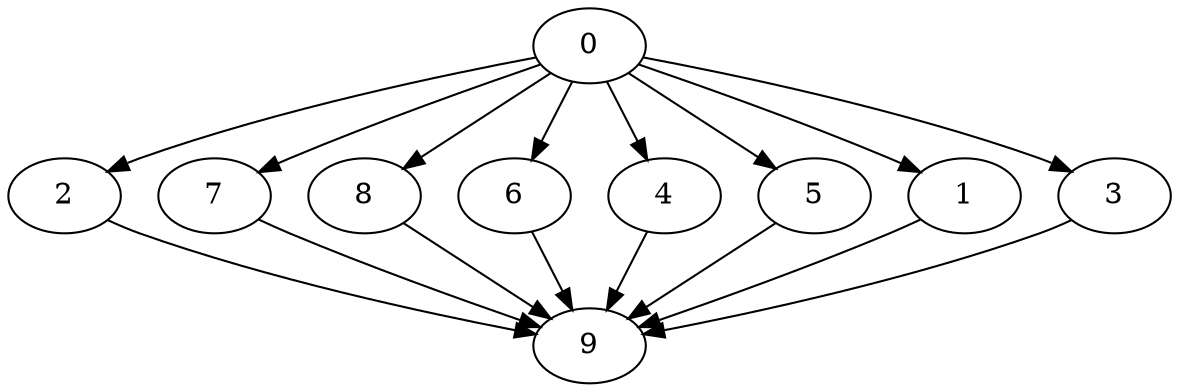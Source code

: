 digraph "Fork_Join_Nodes_10_CCR_9.95_WeightType_Random" {
	graph ["Duplicate states"=0,
		GraphType=F_J,
		"Max states in OPEN"=0,
		Modes="120000ms; topo-ordered tasks, ; Pruning: task equivalence, fixed order ready list, ; F-value: ; Optimisation: best schedule length (\
SL) optimisation on equal, ",
		NumberOfTasks=10,
		"Pruned using list schedule length"=2776,
		"States removed from OPEN"=0,
		TargetSystem="Homogeneous-4",
		"Time to schedule (ms)"=142,
		"Total idle time"=97,
		"Total schedule length"=61,
		"Total sequential time"=61,
		"Total states created"=3748
	];
	0	["Finish time"=10,
		Processor=0,
		"Start time"=0,
		Weight=10];
	2	["Finish time"=17,
		Processor=0,
		"Start time"=10,
		Weight=7];
	0 -> 2	[Weight=22];
	7	["Finish time"=26,
		Processor=0,
		"Start time"=17,
		Weight=9];
	0 -> 7	[Weight=33];
	8	["Finish time"=28,
		Processor=0,
		"Start time"=26,
		Weight=2];
	0 -> 8	[Weight=44];
	6	["Finish time"=34,
		Processor=0,
		"Start time"=28,
		Weight=6];
	0 -> 6	[Weight=33];
	4	["Finish time"=43,
		Processor=0,
		"Start time"=34,
		Weight=9];
	0 -> 4	[Weight=50];
	5	["Finish time"=46,
		Processor=0,
		"Start time"=43,
		Weight=3];
	0 -> 5	[Weight=22];
	1	["Finish time"=49,
		Processor=0,
		"Start time"=46,
		Weight=3];
	0 -> 1	[Weight=44];
	3	["Finish time"=57,
		Processor=0,
		"Start time"=49,
		Weight=8];
	0 -> 3	[Weight=22];
	9	["Finish time"=61,
		Processor=0,
		"Start time"=57,
		Weight=4];
	2 -> 9	[Weight=55];
	7 -> 9	[Weight=50];
	8 -> 9	[Weight=55];
	6 -> 9	[Weight=44];
	4 -> 9	[Weight=39];
	5 -> 9	[Weight=44];
	1 -> 9	[Weight=33];
	3 -> 9	[Weight=17];
}
